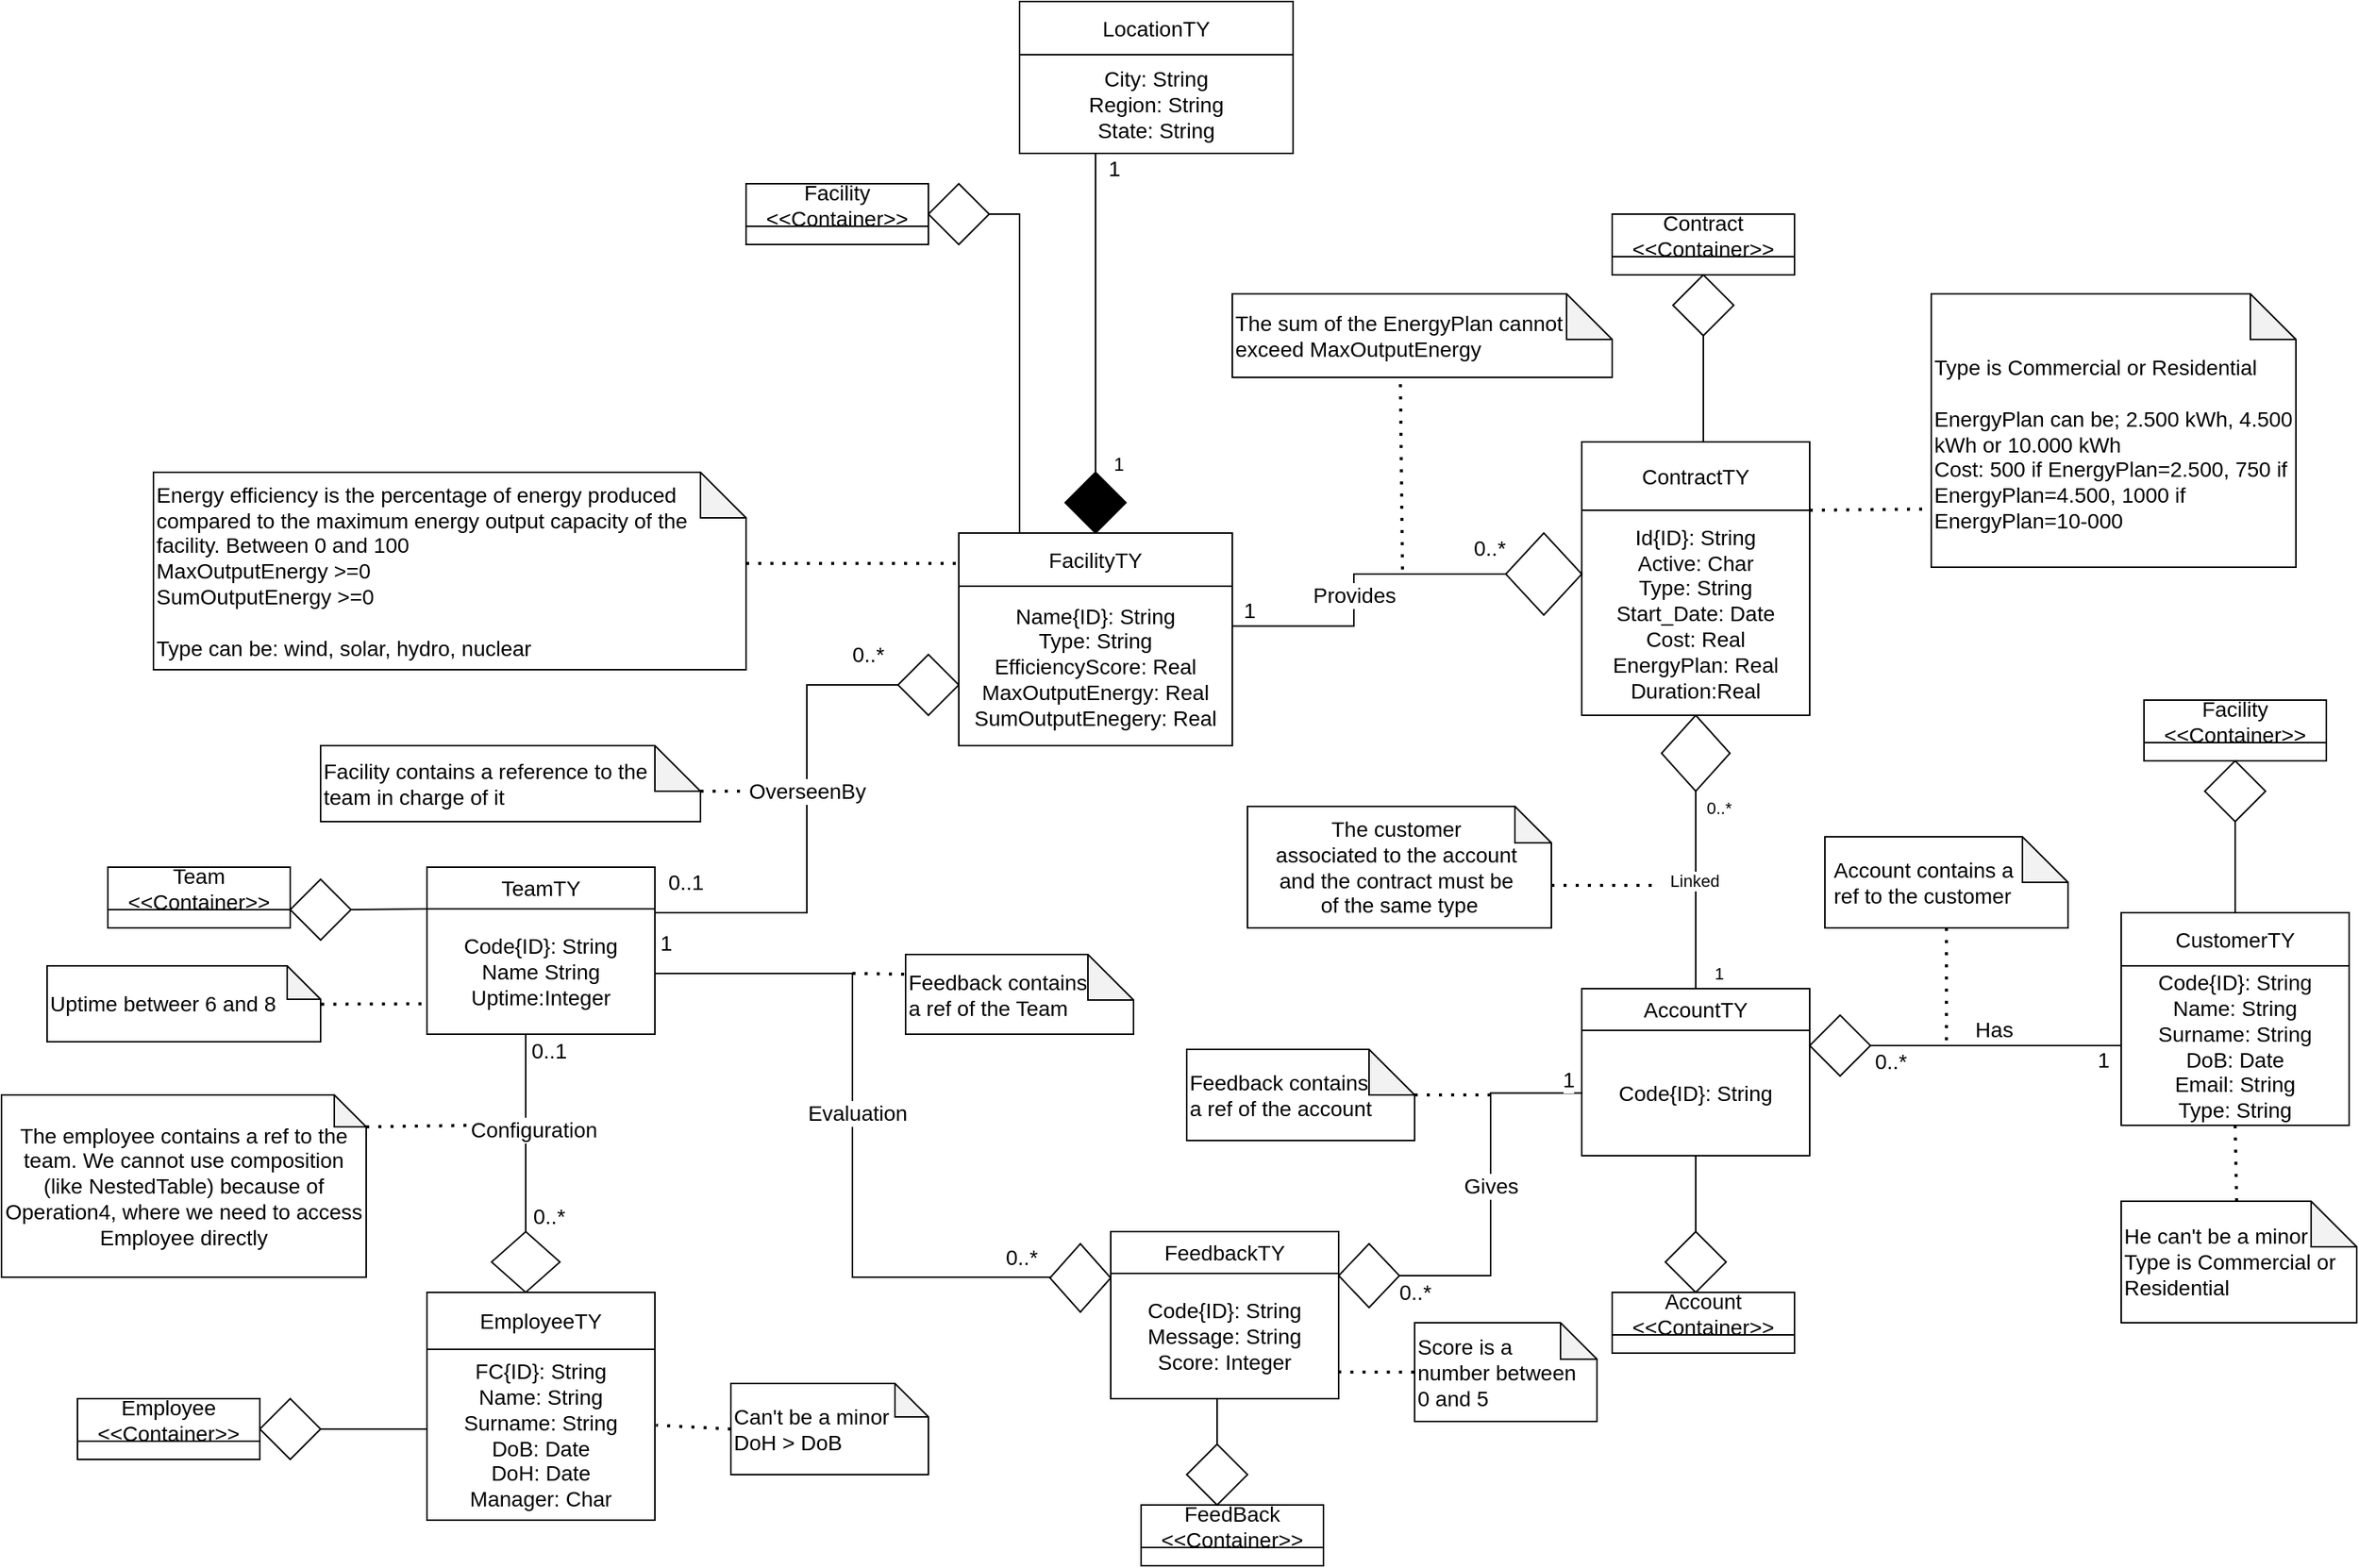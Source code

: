 <mxfile version="26.0.11">
  <diagram name="Page-1" id="38F-EUt0KSv930CptKiu">
    <mxGraphModel dx="3075" dy="2337" grid="1" gridSize="10" guides="1" tooltips="1" connect="1" arrows="1" fold="1" page="1" pageScale="1" pageWidth="827" pageHeight="1169" math="0" shadow="0">
      <root>
        <mxCell id="0" />
        <mxCell id="1" parent="0" />
        <mxCell id="RsfGlkPrkZYIVj8h8bdf-144" value="" style="endArrow=none;dashed=1;html=1;dashPattern=1 3;strokeWidth=2;rounded=0;entryX=0;entryY=0;entryDx=110;entryDy=0;entryPerimeter=0;fontSize=14;" parent="1" target="RsfGlkPrkZYIVj8h8bdf-143" edge="1">
          <mxGeometry width="50" height="50" relative="1" as="geometry">
            <mxPoint x="122" y="14" as="sourcePoint" />
            <mxPoint x="100" y="-60" as="targetPoint" />
          </mxGeometry>
        </mxCell>
        <mxCell id="NaRHOr1kHkGD2ttG-riy-2" value="" style="endArrow=none;dashed=1;html=1;dashPattern=1 3;strokeWidth=2;rounded=0;fontSize=14;exitX=0;exitY=0;exitDx=135;exitDy=15;exitPerimeter=0;" edge="1" parent="1" source="RsfGlkPrkZYIVj8h8bdf-123">
          <mxGeometry width="50" height="50" relative="1" as="geometry">
            <mxPoint x="-205" y="410" as="sourcePoint" />
            <mxPoint x="-240" y="280" as="targetPoint" />
          </mxGeometry>
        </mxCell>
        <mxCell id="RsfGlkPrkZYIVj8h8bdf-132" value="" style="endArrow=none;html=1;rounded=0;entryX=0.5;entryY=1;entryDx=0;entryDy=0;exitX=0.5;exitY=0;exitDx=0;exitDy=0;fontSize=14;spacing=0;" parent="1" source="RsfGlkPrkZYIVj8h8bdf-12" target="RsfGlkPrkZYIVj8h8bdf-131" edge="1">
          <mxGeometry width="50" height="50" relative="1" as="geometry">
            <mxPoint x="430" y="180" as="sourcePoint" />
            <mxPoint x="480" y="130" as="targetPoint" />
          </mxGeometry>
        </mxCell>
        <mxCell id="E9qgntLhu_--cD-7HNb7-1" value="0..*" style="edgeLabel;html=1;align=center;verticalAlign=middle;resizable=0;points=[];" parent="RsfGlkPrkZYIVj8h8bdf-132" vertex="1" connectable="0">
          <mxGeometry x="0.834" y="-1" relative="1" as="geometry">
            <mxPoint x="14" as="offset" />
          </mxGeometry>
        </mxCell>
        <mxCell id="E9qgntLhu_--cD-7HNb7-2" value="1" style="edgeLabel;html=1;align=center;verticalAlign=middle;resizable=0;points=[];" parent="RsfGlkPrkZYIVj8h8bdf-132" vertex="1" connectable="0">
          <mxGeometry x="-0.704" y="-1" relative="1" as="geometry">
            <mxPoint x="14" y="9" as="offset" />
          </mxGeometry>
        </mxCell>
        <mxCell id="E9qgntLhu_--cD-7HNb7-3" value="Linked" style="edgeLabel;html=1;align=center;verticalAlign=middle;resizable=0;points=[];" parent="RsfGlkPrkZYIVj8h8bdf-132" vertex="1" connectable="0">
          <mxGeometry x="0.39" y="1" relative="1" as="geometry">
            <mxPoint y="19" as="offset" />
          </mxGeometry>
        </mxCell>
        <mxCell id="NaRHOr1kHkGD2ttG-riy-1" value="" style="endArrow=none;dashed=1;html=1;dashPattern=1 3;strokeWidth=2;rounded=0;fontSize=14;entryX=0;entryY=0;entryDx=150;entryDy=30;entryPerimeter=0;" edge="1" parent="1" target="RsfGlkPrkZYIVj8h8bdf-121">
          <mxGeometry width="50" height="50" relative="1" as="geometry">
            <mxPoint x="180" y="360" as="sourcePoint" />
            <mxPoint x="490" y="340" as="targetPoint" />
          </mxGeometry>
        </mxCell>
        <mxCell id="RsfGlkPrkZYIVj8h8bdf-92" value="" style="endArrow=none;dashed=1;html=1;dashPattern=1 3;strokeWidth=2;rounded=0;entryX=0.5;entryY=1;entryDx=0;entryDy=0;exitX=0.5;exitY=1;exitDx=0;exitDy=0;exitPerimeter=0;fontSize=14;" parent="1" source="RsfGlkPrkZYIVj8h8bdf-91" target="RsfGlkPrkZYIVj8h8bdf-19" edge="1">
          <mxGeometry width="50" height="50" relative="1" as="geometry">
            <mxPoint x="-70" y="330" as="sourcePoint" />
            <mxPoint x="-20" y="280" as="targetPoint" />
          </mxGeometry>
        </mxCell>
        <mxCell id="RsfGlkPrkZYIVj8h8bdf-3" value="" style="group;fontSize=14;" parent="1" vertex="1" connectable="0">
          <mxGeometry x="-170" y="-10" width="180" height="140" as="geometry" />
        </mxCell>
        <mxCell id="RsfGlkPrkZYIVj8h8bdf-4" value="" style="edgeStyle=orthogonalEdgeStyle;rounded=0;orthogonalLoop=1;jettySize=auto;html=1;fontSize=14;" parent="RsfGlkPrkZYIVj8h8bdf-3" source="RsfGlkPrkZYIVj8h8bdf-1" target="RsfGlkPrkZYIVj8h8bdf-2" edge="1">
          <mxGeometry relative="1" as="geometry" />
        </mxCell>
        <mxCell id="RsfGlkPrkZYIVj8h8bdf-1" value="FacilityTY" style="rounded=0;whiteSpace=wrap;html=1;fontSize=14;" parent="RsfGlkPrkZYIVj8h8bdf-3" vertex="1">
          <mxGeometry width="180" height="35" as="geometry" />
        </mxCell>
        <mxCell id="RsfGlkPrkZYIVj8h8bdf-2" value="Name{ID}: String&lt;div&gt;Type: String&lt;/div&gt;&lt;div&gt;EfficiencyScore: Real&lt;/div&gt;&lt;div&gt;MaxOutputEnergy: Real&lt;/div&gt;&lt;div&gt;SumOutputEnegery: Real&lt;/div&gt;" style="rounded=0;whiteSpace=wrap;html=1;fontSize=14;" parent="RsfGlkPrkZYIVj8h8bdf-3" vertex="1">
          <mxGeometry y="35" width="180" height="105" as="geometry" />
        </mxCell>
        <mxCell id="RsfGlkPrkZYIVj8h8bdf-6" value="" style="group;fontSize=14;" parent="1" vertex="1" connectable="0">
          <mxGeometry x="240" y="-70" width="150" height="260" as="geometry" />
        </mxCell>
        <mxCell id="RsfGlkPrkZYIVj8h8bdf-7" value="" style="edgeStyle=orthogonalEdgeStyle;rounded=0;orthogonalLoop=1;jettySize=auto;html=1;fontSize=14;" parent="RsfGlkPrkZYIVj8h8bdf-6" source="RsfGlkPrkZYIVj8h8bdf-8" target="RsfGlkPrkZYIVj8h8bdf-9" edge="1">
          <mxGeometry relative="1" as="geometry" />
        </mxCell>
        <mxCell id="RsfGlkPrkZYIVj8h8bdf-8" value="ContractTY" style="rounded=0;whiteSpace=wrap;html=1;fontSize=14;" parent="RsfGlkPrkZYIVj8h8bdf-6" vertex="1">
          <mxGeometry width="150" height="45" as="geometry" />
        </mxCell>
        <mxCell id="RsfGlkPrkZYIVj8h8bdf-9" value="Id{ID}: String&lt;div&gt;Active: Char&lt;/div&gt;&lt;div&gt;Type: String&lt;/div&gt;&lt;div&gt;Start_Date: Date&lt;/div&gt;&lt;div&gt;Cost: Real&lt;/div&gt;&lt;div&gt;EnergyPlan: Real&lt;/div&gt;&lt;div&gt;Duration:Real&lt;/div&gt;" style="rounded=0;whiteSpace=wrap;html=1;fontSize=14;" parent="RsfGlkPrkZYIVj8h8bdf-6" vertex="1">
          <mxGeometry y="45" width="150" height="135" as="geometry" />
        </mxCell>
        <mxCell id="RsfGlkPrkZYIVj8h8bdf-131" value="" style="rhombus;whiteSpace=wrap;html=1;fontSize=14;" parent="RsfGlkPrkZYIVj8h8bdf-6" vertex="1">
          <mxGeometry x="52.5" y="180" width="45" height="50" as="geometry" />
        </mxCell>
        <mxCell id="RsfGlkPrkZYIVj8h8bdf-10" value="" style="group;fontSize=14;" parent="1" vertex="1" connectable="0">
          <mxGeometry x="240" y="290" width="150" height="110" as="geometry" />
        </mxCell>
        <mxCell id="RsfGlkPrkZYIVj8h8bdf-11" value="" style="edgeStyle=orthogonalEdgeStyle;rounded=0;orthogonalLoop=1;jettySize=auto;html=1;fontSize=14;" parent="RsfGlkPrkZYIVj8h8bdf-10" source="RsfGlkPrkZYIVj8h8bdf-12" target="RsfGlkPrkZYIVj8h8bdf-13" edge="1">
          <mxGeometry relative="1" as="geometry" />
        </mxCell>
        <mxCell id="RsfGlkPrkZYIVj8h8bdf-12" value="AccountTY" style="rounded=0;whiteSpace=wrap;html=1;fontSize=14;" parent="RsfGlkPrkZYIVj8h8bdf-10" vertex="1">
          <mxGeometry width="150" height="27.5" as="geometry" />
        </mxCell>
        <mxCell id="RsfGlkPrkZYIVj8h8bdf-13" value="Code{ID}: String" style="rounded=0;whiteSpace=wrap;html=1;fontSize=14;" parent="RsfGlkPrkZYIVj8h8bdf-10" vertex="1">
          <mxGeometry y="27.5" width="150" height="82.5" as="geometry" />
        </mxCell>
        <mxCell id="RsfGlkPrkZYIVj8h8bdf-16" value="" style="group;fontSize=14;" parent="1" vertex="1" connectable="0">
          <mxGeometry x="595" y="240" width="150" height="140" as="geometry" />
        </mxCell>
        <mxCell id="RsfGlkPrkZYIVj8h8bdf-17" value="" style="edgeStyle=orthogonalEdgeStyle;rounded=0;orthogonalLoop=1;jettySize=auto;html=1;fontSize=14;" parent="RsfGlkPrkZYIVj8h8bdf-16" source="RsfGlkPrkZYIVj8h8bdf-18" target="RsfGlkPrkZYIVj8h8bdf-19" edge="1">
          <mxGeometry relative="1" as="geometry" />
        </mxCell>
        <mxCell id="RsfGlkPrkZYIVj8h8bdf-18" value="CustomerTY" style="rounded=0;whiteSpace=wrap;html=1;fontSize=14;" parent="RsfGlkPrkZYIVj8h8bdf-16" vertex="1">
          <mxGeometry width="150" height="35" as="geometry" />
        </mxCell>
        <mxCell id="RsfGlkPrkZYIVj8h8bdf-19" value="Code{ID}: String&lt;div&gt;Name: String&lt;/div&gt;&lt;div&gt;Surname: String&lt;/div&gt;&lt;div&gt;DoB: Date&lt;/div&gt;&lt;div&gt;Email: String&lt;/div&gt;&lt;div&gt;Type: String&lt;/div&gt;" style="rounded=0;whiteSpace=wrap;html=1;fontSize=14;" parent="RsfGlkPrkZYIVj8h8bdf-16" vertex="1">
          <mxGeometry y="35" width="150" height="105" as="geometry" />
        </mxCell>
        <mxCell id="RsfGlkPrkZYIVj8h8bdf-20" value="" style="group;fontSize=14;" parent="1" vertex="1" connectable="0">
          <mxGeometry x="-70" y="450" width="150" height="110" as="geometry" />
        </mxCell>
        <mxCell id="RsfGlkPrkZYIVj8h8bdf-21" value="" style="edgeStyle=orthogonalEdgeStyle;rounded=0;orthogonalLoop=1;jettySize=auto;html=1;fontSize=14;" parent="RsfGlkPrkZYIVj8h8bdf-20" source="RsfGlkPrkZYIVj8h8bdf-22" target="RsfGlkPrkZYIVj8h8bdf-23" edge="1">
          <mxGeometry relative="1" as="geometry" />
        </mxCell>
        <mxCell id="RsfGlkPrkZYIVj8h8bdf-22" value="FeedbackTY" style="rounded=0;whiteSpace=wrap;html=1;fontSize=14;" parent="RsfGlkPrkZYIVj8h8bdf-20" vertex="1">
          <mxGeometry width="150" height="27.5" as="geometry" />
        </mxCell>
        <mxCell id="RsfGlkPrkZYIVj8h8bdf-23" value="Code{ID}: String&lt;div&gt;Message: String&lt;/div&gt;&lt;div&gt;Score: Integer&lt;/div&gt;" style="rounded=0;whiteSpace=wrap;html=1;fontSize=14;" parent="RsfGlkPrkZYIVj8h8bdf-20" vertex="1">
          <mxGeometry y="27.5" width="150" height="82.5" as="geometry" />
        </mxCell>
        <mxCell id="RsfGlkPrkZYIVj8h8bdf-24" value="" style="group;fontSize=14;" parent="1" vertex="1" connectable="0">
          <mxGeometry x="-520" y="210" width="150" height="110" as="geometry" />
        </mxCell>
        <mxCell id="RsfGlkPrkZYIVj8h8bdf-27" value="Code{ID}: String&lt;div&gt;Name String&lt;/div&gt;&lt;div&gt;Uptime:Integer&lt;/div&gt;" style="rounded=0;whiteSpace=wrap;html=1;fontSize=14;" parent="RsfGlkPrkZYIVj8h8bdf-24" vertex="1">
          <mxGeometry y="27.5" width="150" height="82.5" as="geometry" />
        </mxCell>
        <mxCell id="RsfGlkPrkZYIVj8h8bdf-26" value="TeamTY" style="rounded=0;whiteSpace=wrap;html=1;fontSize=14;" parent="RsfGlkPrkZYIVj8h8bdf-24" vertex="1">
          <mxGeometry width="150" height="27.5" as="geometry" />
        </mxCell>
        <mxCell id="RsfGlkPrkZYIVj8h8bdf-29" value="" style="group;fontSize=14;" parent="1" vertex="1" connectable="0">
          <mxGeometry x="-520" y="490" width="150" height="150" as="geometry" />
        </mxCell>
        <mxCell id="RsfGlkPrkZYIVj8h8bdf-30" value="" style="edgeStyle=orthogonalEdgeStyle;rounded=0;orthogonalLoop=1;jettySize=auto;html=1;fontSize=14;" parent="RsfGlkPrkZYIVj8h8bdf-29" source="RsfGlkPrkZYIVj8h8bdf-31" target="RsfGlkPrkZYIVj8h8bdf-32" edge="1">
          <mxGeometry relative="1" as="geometry" />
        </mxCell>
        <mxCell id="RsfGlkPrkZYIVj8h8bdf-31" value="EmployeeTY" style="rounded=0;whiteSpace=wrap;html=1;fontSize=14;" parent="RsfGlkPrkZYIVj8h8bdf-29" vertex="1">
          <mxGeometry width="150" height="37.5" as="geometry" />
        </mxCell>
        <mxCell id="RsfGlkPrkZYIVj8h8bdf-32" value="FC{ID}: String&lt;div&gt;Name: String&lt;/div&gt;&lt;div&gt;Surname: String&lt;/div&gt;&lt;div&gt;DoB: Date&lt;/div&gt;&lt;div&gt;DoH: Date&lt;/div&gt;&lt;div&gt;Manager: Char&lt;/div&gt;" style="rounded=0;whiteSpace=wrap;html=1;fontSize=14;" parent="RsfGlkPrkZYIVj8h8bdf-29" vertex="1">
          <mxGeometry y="37.5" width="150" height="112.5" as="geometry" />
        </mxCell>
        <mxCell id="RsfGlkPrkZYIVj8h8bdf-46" value="" style="group;fontSize=14;" parent="1" vertex="1" connectable="0">
          <mxGeometry x="-310" y="-240" width="120" height="40" as="geometry" />
        </mxCell>
        <mxCell id="RsfGlkPrkZYIVj8h8bdf-44" value="Facility&lt;div&gt;&amp;lt;&amp;lt;Container&amp;gt;&amp;gt;&lt;/div&gt;" style="rounded=0;whiteSpace=wrap;html=1;fontSize=14;" parent="RsfGlkPrkZYIVj8h8bdf-46" vertex="1">
          <mxGeometry width="120" height="28" as="geometry" />
        </mxCell>
        <mxCell id="RsfGlkPrkZYIVj8h8bdf-45" value="" style="rounded=0;whiteSpace=wrap;html=1;fontSize=14;" parent="RsfGlkPrkZYIVj8h8bdf-46" vertex="1">
          <mxGeometry y="28" width="120" height="12" as="geometry" />
        </mxCell>
        <mxCell id="RsfGlkPrkZYIVj8h8bdf-47" value="" style="group;fontSize=14;" parent="1" vertex="1" connectable="0">
          <mxGeometry x="-730" y="210" width="120" height="40" as="geometry" />
        </mxCell>
        <mxCell id="RsfGlkPrkZYIVj8h8bdf-48" value="Team&lt;br&gt;&lt;div&gt;&amp;lt;&amp;lt;Container&amp;gt;&amp;gt;&lt;/div&gt;" style="rounded=0;whiteSpace=wrap;html=1;fontSize=14;" parent="RsfGlkPrkZYIVj8h8bdf-47" vertex="1">
          <mxGeometry width="120" height="28" as="geometry" />
        </mxCell>
        <mxCell id="RsfGlkPrkZYIVj8h8bdf-49" value="" style="rounded=0;whiteSpace=wrap;html=1;fontSize=14;" parent="RsfGlkPrkZYIVj8h8bdf-47" vertex="1">
          <mxGeometry y="28" width="120" height="12" as="geometry" />
        </mxCell>
        <mxCell id="RsfGlkPrkZYIVj8h8bdf-50" value="" style="group;fontSize=14;" parent="1" vertex="1" connectable="0">
          <mxGeometry x="-750" y="560" width="120" height="40" as="geometry" />
        </mxCell>
        <mxCell id="RsfGlkPrkZYIVj8h8bdf-51" value="Employee&lt;br&gt;&lt;div&gt;&amp;lt;&amp;lt;Container&amp;gt;&amp;gt;&lt;/div&gt;" style="rounded=0;whiteSpace=wrap;html=1;fontSize=14;" parent="RsfGlkPrkZYIVj8h8bdf-50" vertex="1">
          <mxGeometry width="120" height="28" as="geometry" />
        </mxCell>
        <mxCell id="RsfGlkPrkZYIVj8h8bdf-52" value="" style="rounded=0;whiteSpace=wrap;html=1;fontSize=14;" parent="RsfGlkPrkZYIVj8h8bdf-50" vertex="1">
          <mxGeometry y="28" width="120" height="12" as="geometry" />
        </mxCell>
        <mxCell id="RsfGlkPrkZYIVj8h8bdf-53" value="" style="group;fontSize=14;" parent="1" vertex="1" connectable="0">
          <mxGeometry x="260" y="-220" width="120" height="40" as="geometry" />
        </mxCell>
        <mxCell id="RsfGlkPrkZYIVj8h8bdf-54" value="Contract&lt;div&gt;&amp;lt;&amp;lt;Container&amp;gt;&amp;gt;&lt;/div&gt;" style="rounded=0;whiteSpace=wrap;html=1;fontSize=14;" parent="RsfGlkPrkZYIVj8h8bdf-53" vertex="1">
          <mxGeometry width="120" height="28" as="geometry" />
        </mxCell>
        <mxCell id="RsfGlkPrkZYIVj8h8bdf-55" value="" style="rounded=0;whiteSpace=wrap;html=1;fontSize=14;" parent="RsfGlkPrkZYIVj8h8bdf-53" vertex="1">
          <mxGeometry y="28" width="120" height="12" as="geometry" />
        </mxCell>
        <mxCell id="RsfGlkPrkZYIVj8h8bdf-56" value="" style="group;fontSize=14;" parent="1" vertex="1" connectable="0">
          <mxGeometry x="260" y="490" width="120" height="40" as="geometry" />
        </mxCell>
        <mxCell id="RsfGlkPrkZYIVj8h8bdf-57" value="Account&lt;div&gt;&amp;lt;&amp;lt;Container&amp;gt;&amp;gt;&lt;/div&gt;" style="rounded=0;whiteSpace=wrap;html=1;fontSize=14;" parent="RsfGlkPrkZYIVj8h8bdf-56" vertex="1">
          <mxGeometry width="120" height="28" as="geometry" />
        </mxCell>
        <mxCell id="RsfGlkPrkZYIVj8h8bdf-58" value="" style="rounded=0;whiteSpace=wrap;html=1;fontSize=14;" parent="RsfGlkPrkZYIVj8h8bdf-56" vertex="1">
          <mxGeometry y="28" width="120" height="12" as="geometry" />
        </mxCell>
        <mxCell id="RsfGlkPrkZYIVj8h8bdf-59" value="" style="group;fontSize=14;" parent="1" vertex="1" connectable="0">
          <mxGeometry x="610" y="100" width="120" height="40" as="geometry" />
        </mxCell>
        <mxCell id="RsfGlkPrkZYIVj8h8bdf-60" value="Facility&lt;div&gt;&amp;lt;&amp;lt;Container&amp;gt;&amp;gt;&lt;/div&gt;" style="rounded=0;whiteSpace=wrap;html=1;fontSize=14;" parent="RsfGlkPrkZYIVj8h8bdf-59" vertex="1">
          <mxGeometry width="120" height="28" as="geometry" />
        </mxCell>
        <mxCell id="RsfGlkPrkZYIVj8h8bdf-61" value="" style="rounded=0;whiteSpace=wrap;html=1;fontSize=14;" parent="RsfGlkPrkZYIVj8h8bdf-59" vertex="1">
          <mxGeometry y="28" width="120" height="12" as="geometry" />
        </mxCell>
        <mxCell id="RsfGlkPrkZYIVj8h8bdf-62" value="" style="group;fontSize=14;" parent="1" vertex="1" connectable="0">
          <mxGeometry x="-50" y="630" width="120" height="40" as="geometry" />
        </mxCell>
        <mxCell id="RsfGlkPrkZYIVj8h8bdf-63" value="FeedBack&lt;div&gt;&amp;lt;&amp;lt;Container&amp;gt;&amp;gt;&lt;/div&gt;" style="rounded=0;whiteSpace=wrap;html=1;fontSize=14;" parent="RsfGlkPrkZYIVj8h8bdf-62" vertex="1">
          <mxGeometry width="120" height="28" as="geometry" />
        </mxCell>
        <mxCell id="RsfGlkPrkZYIVj8h8bdf-64" value="" style="rounded=0;whiteSpace=wrap;html=1;fontSize=14;" parent="RsfGlkPrkZYIVj8h8bdf-62" vertex="1">
          <mxGeometry y="28" width="120" height="12" as="geometry" />
        </mxCell>
        <mxCell id="RsfGlkPrkZYIVj8h8bdf-65" value="" style="rhombus;whiteSpace=wrap;html=1;fontSize=14;" parent="1" vertex="1">
          <mxGeometry x="-610" y="218" width="40" height="40" as="geometry" />
        </mxCell>
        <mxCell id="RsfGlkPrkZYIVj8h8bdf-66" value="" style="rhombus;whiteSpace=wrap;html=1;fontSize=14;" parent="1" vertex="1">
          <mxGeometry x="-630" y="560" width="40" height="40" as="geometry" />
        </mxCell>
        <mxCell id="RsfGlkPrkZYIVj8h8bdf-67" value="" style="rhombus;whiteSpace=wrap;html=1;fontSize=14;" parent="1" vertex="1">
          <mxGeometry x="-20" y="590" width="40" height="40" as="geometry" />
        </mxCell>
        <mxCell id="NaRHOr1kHkGD2ttG-riy-9" style="edgeStyle=orthogonalEdgeStyle;rounded=0;orthogonalLoop=1;jettySize=auto;html=1;exitX=0.5;exitY=1;exitDx=0;exitDy=0;entryX=0.5;entryY=0;entryDx=0;entryDy=0;endArrow=none;startFill=0;" edge="1" parent="1" source="RsfGlkPrkZYIVj8h8bdf-68" target="RsfGlkPrkZYIVj8h8bdf-8">
          <mxGeometry relative="1" as="geometry">
            <Array as="points">
              <mxPoint x="320" y="-70" />
            </Array>
          </mxGeometry>
        </mxCell>
        <mxCell id="RsfGlkPrkZYIVj8h8bdf-68" value="" style="rhombus;whiteSpace=wrap;html=1;fontSize=14;" parent="1" vertex="1">
          <mxGeometry x="300" y="-180" width="40" height="40" as="geometry" />
        </mxCell>
        <mxCell id="RsfGlkPrkZYIVj8h8bdf-69" value="" style="rhombus;whiteSpace=wrap;html=1;fontSize=14;" parent="1" vertex="1">
          <mxGeometry x="-190" y="-240" width="40" height="40" as="geometry" />
        </mxCell>
        <mxCell id="RsfGlkPrkZYIVj8h8bdf-70" value="" style="rhombus;whiteSpace=wrap;html=1;fontSize=14;" parent="1" vertex="1">
          <mxGeometry x="295" y="450" width="40" height="40" as="geometry" />
        </mxCell>
        <mxCell id="RsfGlkPrkZYIVj8h8bdf-71" value="" style="rhombus;whiteSpace=wrap;html=1;fontSize=14;" parent="1" vertex="1">
          <mxGeometry x="650" y="140" width="40" height="40" as="geometry" />
        </mxCell>
        <mxCell id="RsfGlkPrkZYIVj8h8bdf-72" value="" style="endArrow=none;html=1;rounded=0;entryX=0;entryY=0;entryDx=0;entryDy=0;exitX=1;exitY=0.5;exitDx=0;exitDy=0;fontSize=14;" parent="1" source="RsfGlkPrkZYIVj8h8bdf-65" target="RsfGlkPrkZYIVj8h8bdf-27" edge="1">
          <mxGeometry width="50" height="50" relative="1" as="geometry">
            <mxPoint x="-640" y="360" as="sourcePoint" />
            <mxPoint x="-590" y="310" as="targetPoint" />
          </mxGeometry>
        </mxCell>
        <mxCell id="RsfGlkPrkZYIVj8h8bdf-73" value="" style="endArrow=none;html=1;rounded=0;exitX=1;exitY=0.5;exitDx=0;exitDy=0;fontSize=14;" parent="1" source="RsfGlkPrkZYIVj8h8bdf-66" edge="1">
          <mxGeometry width="50" height="50" relative="1" as="geometry">
            <mxPoint x="-650" y="520" as="sourcePoint" />
            <mxPoint x="-520" y="580" as="targetPoint" />
          </mxGeometry>
        </mxCell>
        <mxCell id="RsfGlkPrkZYIVj8h8bdf-74" value="" style="endArrow=none;html=1;rounded=0;exitX=0.5;exitY=0;exitDx=0;exitDy=0;fontSize=14;" parent="1" source="RsfGlkPrkZYIVj8h8bdf-67" edge="1">
          <mxGeometry width="50" height="50" relative="1" as="geometry">
            <mxPoint x="-30" y="620" as="sourcePoint" />
            <mxPoint y="560" as="targetPoint" />
          </mxGeometry>
        </mxCell>
        <mxCell id="RsfGlkPrkZYIVj8h8bdf-75" value="" style="endArrow=none;html=1;rounded=0;entryX=0.5;entryY=1;entryDx=0;entryDy=0;exitX=0.5;exitY=0;exitDx=0;exitDy=0;fontSize=14;" parent="1" source="RsfGlkPrkZYIVj8h8bdf-70" target="RsfGlkPrkZYIVj8h8bdf-13" edge="1">
          <mxGeometry width="50" height="50" relative="1" as="geometry">
            <mxPoint x="400" y="600" as="sourcePoint" />
            <mxPoint x="450" y="550" as="targetPoint" />
          </mxGeometry>
        </mxCell>
        <mxCell id="RsfGlkPrkZYIVj8h8bdf-76" value="" style="endArrow=none;html=1;rounded=0;entryX=0.5;entryY=0;entryDx=0;entryDy=0;exitX=0.5;exitY=1;exitDx=0;exitDy=0;fontSize=14;" parent="1" source="RsfGlkPrkZYIVj8h8bdf-71" target="RsfGlkPrkZYIVj8h8bdf-18" edge="1">
          <mxGeometry width="50" height="50" relative="1" as="geometry">
            <mxPoint x="620" y="580" as="sourcePoint" />
            <mxPoint x="670" y="530" as="targetPoint" />
          </mxGeometry>
        </mxCell>
        <mxCell id="RsfGlkPrkZYIVj8h8bdf-77" value="" style="endArrow=none;html=1;rounded=0;entryX=1;entryY=0.5;entryDx=0;entryDy=0;exitX=0.25;exitY=0;exitDx=0;exitDy=0;fontSize=14;edgeStyle=orthogonalEdgeStyle;" parent="1" source="RsfGlkPrkZYIVj8h8bdf-1" target="RsfGlkPrkZYIVj8h8bdf-69" edge="1">
          <mxGeometry width="50" height="50" relative="1" as="geometry">
            <mxPoint x="-370" y="40" as="sourcePoint" />
            <mxPoint x="-320" y="-10" as="targetPoint" />
            <Array as="points">
              <mxPoint x="-130" y="-10" />
              <mxPoint x="-130" y="-220" />
            </Array>
          </mxGeometry>
        </mxCell>
        <mxCell id="RsfGlkPrkZYIVj8h8bdf-80" value="Uptime betweer 6 and 8" style="shape=note;whiteSpace=wrap;html=1;backgroundOutline=1;darkOpacity=0.05;align=left;fontSize=14;size=22;" parent="1" vertex="1">
          <mxGeometry x="-770" y="275" width="180" height="50" as="geometry" />
        </mxCell>
        <mxCell id="RsfGlkPrkZYIVj8h8bdf-82" value="" style="endArrow=none;dashed=1;html=1;dashPattern=1 3;strokeWidth=2;rounded=0;fontSize=14;exitX=1.002;exitY=0.505;exitDx=0;exitDy=0;exitPerimeter=0;" parent="1" edge="1" source="RsfGlkPrkZYIVj8h8bdf-80">
          <mxGeometry width="50" height="50" relative="1" as="geometry">
            <mxPoint x="-590" y="320" as="sourcePoint" />
            <mxPoint x="-520" y="300" as="targetPoint" />
          </mxGeometry>
        </mxCell>
        <mxCell id="RsfGlkPrkZYIVj8h8bdf-83" value="Can&#39;t be a minor&lt;div&gt;DoH &amp;gt; DoB&lt;/div&gt;" style="shape=note;whiteSpace=wrap;html=1;backgroundOutline=1;darkOpacity=0.05;align=left;fontSize=14;size=22;" parent="1" vertex="1">
          <mxGeometry x="-320" y="550" width="130" height="60" as="geometry" />
        </mxCell>
        <mxCell id="RsfGlkPrkZYIVj8h8bdf-84" value="" style="endArrow=none;dashed=1;html=1;dashPattern=1 3;strokeWidth=2;rounded=0;exitX=0;exitY=0.5;exitDx=0;exitDy=0;exitPerimeter=0;fontSize=14;entryX=1.005;entryY=0.444;entryDx=0;entryDy=0;entryPerimeter=0;" parent="1" source="RsfGlkPrkZYIVj8h8bdf-83" target="RsfGlkPrkZYIVj8h8bdf-32" edge="1">
          <mxGeometry width="50" height="50" relative="1" as="geometry">
            <mxPoint x="-500" y="780" as="sourcePoint" />
            <mxPoint x="-370" y="560" as="targetPoint" />
          </mxGeometry>
        </mxCell>
        <mxCell id="RsfGlkPrkZYIVj8h8bdf-85" value="Energy efficiency is the percentage of energy produced compared to the maximum energy output capacity of the facility. Between 0 and 100&lt;div&gt;MaxOutputEnergy &amp;gt;=0&lt;/div&gt;&lt;div&gt;SumOutputEnergy &amp;gt;=0&lt;br&gt;&lt;div&gt;&lt;br&gt;&lt;/div&gt;&lt;div&gt;Type can be: wind, solar, hydro, nuclear&lt;/div&gt;&lt;/div&gt;" style="shape=note;whiteSpace=wrap;html=1;backgroundOutline=1;darkOpacity=0.05;align=left;fontSize=14;" parent="1" vertex="1">
          <mxGeometry x="-700" y="-50" width="390" height="130" as="geometry" />
        </mxCell>
        <mxCell id="RsfGlkPrkZYIVj8h8bdf-89" value="" style="endArrow=none;dashed=1;html=1;dashPattern=1 3;strokeWidth=2;rounded=0;exitX=0;exitY=0;exitDx=390;exitDy=60;exitPerimeter=0;fontSize=14;" parent="1" source="RsfGlkPrkZYIVj8h8bdf-85" edge="1">
          <mxGeometry width="50" height="50" relative="1" as="geometry">
            <mxPoint x="-310" y="90" as="sourcePoint" />
            <mxPoint x="-170" y="10" as="targetPoint" />
          </mxGeometry>
        </mxCell>
        <mxCell id="RsfGlkPrkZYIVj8h8bdf-91" value="He can&#39;t be a minor&lt;div&gt;Type is Commercial or Residential&lt;/div&gt;" style="shape=note;whiteSpace=wrap;html=1;backgroundOutline=1;darkOpacity=0.05;align=left;fontSize=14;" parent="1" vertex="1">
          <mxGeometry x="595" y="430" width="155" height="80" as="geometry" />
        </mxCell>
        <mxCell id="RsfGlkPrkZYIVj8h8bdf-93" value="Score is a&amp;nbsp;&lt;div&gt;number between&amp;nbsp;&lt;/div&gt;&lt;div&gt;0 and 5&lt;/div&gt;" style="shape=note;whiteSpace=wrap;html=1;backgroundOutline=1;darkOpacity=0.05;align=left;fontSize=14;size=24;" parent="1" vertex="1">
          <mxGeometry x="130" y="510" width="120" height="65" as="geometry" />
        </mxCell>
        <mxCell id="RsfGlkPrkZYIVj8h8bdf-94" value="" style="endArrow=none;dashed=1;html=1;dashPattern=1 3;strokeWidth=2;rounded=0;exitX=0.998;exitY=0.787;exitDx=0;exitDy=0;entryX=0;entryY=0.5;entryDx=0;entryDy=0;entryPerimeter=0;fontSize=14;exitPerimeter=0;" parent="1" source="RsfGlkPrkZYIVj8h8bdf-23" target="RsfGlkPrkZYIVj8h8bdf-93" edge="1">
          <mxGeometry width="50" height="50" relative="1" as="geometry">
            <mxPoint x="160" y="600" as="sourcePoint" />
            <mxPoint x="210" y="550" as="targetPoint" />
          </mxGeometry>
        </mxCell>
        <mxCell id="RsfGlkPrkZYIVj8h8bdf-95" value="" style="rhombus;whiteSpace=wrap;html=1;fontSize=14;" parent="1" vertex="1">
          <mxGeometry x="-210" y="70" width="40" height="40" as="geometry" />
        </mxCell>
        <mxCell id="RsfGlkPrkZYIVj8h8bdf-97" value="" style="endArrow=none;html=1;rounded=0;exitX=1;exitY=0;exitDx=0;exitDy=0;entryX=0;entryY=0.5;entryDx=0;entryDy=0;fontSize=14;edgeStyle=orthogonalEdgeStyle;" parent="1" source="RsfGlkPrkZYIVj8h8bdf-26" target="RsfGlkPrkZYIVj8h8bdf-95" edge="1">
          <mxGeometry width="50" height="50" relative="1" as="geometry">
            <mxPoint x="-70" y="330" as="sourcePoint" />
            <mxPoint x="-20" y="280" as="targetPoint" />
            <Array as="points">
              <mxPoint x="-370" y="240" />
              <mxPoint x="-270" y="240" />
              <mxPoint x="-270" y="90" />
            </Array>
          </mxGeometry>
        </mxCell>
        <mxCell id="RsfGlkPrkZYIVj8h8bdf-98" value="0..1" style="edgeLabel;html=1;align=center;verticalAlign=middle;resizable=0;points=[];fontSize=14;" parent="RsfGlkPrkZYIVj8h8bdf-97" vertex="1" connectable="0">
          <mxGeometry x="-0.618" y="1" relative="1" as="geometry">
            <mxPoint x="-15" y="-19" as="offset" />
          </mxGeometry>
        </mxCell>
        <mxCell id="RsfGlkPrkZYIVj8h8bdf-99" value="0..*" style="edgeLabel;html=1;align=center;verticalAlign=middle;resizable=0;points=[];fontSize=14;" parent="RsfGlkPrkZYIVj8h8bdf-97" vertex="1" connectable="0">
          <mxGeometry x="0.753" y="-1" relative="1" as="geometry">
            <mxPoint x="22" y="-21" as="offset" />
          </mxGeometry>
        </mxCell>
        <mxCell id="RsfGlkPrkZYIVj8h8bdf-102" value="OverseenBy" style="edgeLabel;html=1;align=center;verticalAlign=middle;resizable=0;points=[];fontSize=14;" parent="RsfGlkPrkZYIVj8h8bdf-97" vertex="1" connectable="0">
          <mxGeometry x="-0.004" relative="1" as="geometry">
            <mxPoint y="-41" as="offset" />
          </mxGeometry>
        </mxCell>
        <mxCell id="RsfGlkPrkZYIVj8h8bdf-100" value="Facility contains a reference to the team in charge of it" style="shape=note;whiteSpace=wrap;html=1;backgroundOutline=1;darkOpacity=0.05;align=left;fontSize=14;" parent="1" vertex="1">
          <mxGeometry x="-590" y="130" width="250" height="50" as="geometry" />
        </mxCell>
        <mxCell id="RsfGlkPrkZYIVj8h8bdf-101" value="" style="endArrow=none;dashed=1;html=1;dashPattern=1 3;strokeWidth=2;rounded=0;exitX=0;exitY=0;exitDx=250.0;exitDy=30;exitPerimeter=0;fontSize=14;" parent="1" source="RsfGlkPrkZYIVj8h8bdf-100" edge="1">
          <mxGeometry width="50" height="50" relative="1" as="geometry">
            <mxPoint x="-70" y="330" as="sourcePoint" />
            <mxPoint x="-310" y="160" as="targetPoint" />
          </mxGeometry>
        </mxCell>
        <mxCell id="RsfGlkPrkZYIVj8h8bdf-103" value="" style="rhombus;whiteSpace=wrap;html=1;fontSize=14;" parent="1" vertex="1">
          <mxGeometry x="-477.5" y="450" width="45" height="40" as="geometry" />
        </mxCell>
        <mxCell id="RsfGlkPrkZYIVj8h8bdf-104" value="" style="endArrow=none;html=1;rounded=0;exitX=0.5;exitY=0;exitDx=0;exitDy=0;fontSize=14;edgeStyle=orthogonalEdgeStyle;" parent="1" source="RsfGlkPrkZYIVj8h8bdf-103" edge="1">
          <mxGeometry width="50" height="50" relative="1" as="geometry">
            <mxPoint x="-380" y="410" as="sourcePoint" />
            <mxPoint x="-440" y="320" as="targetPoint" />
            <Array as="points">
              <mxPoint x="-455" y="320" />
            </Array>
          </mxGeometry>
        </mxCell>
        <mxCell id="RsfGlkPrkZYIVj8h8bdf-106" value="0..*" style="edgeLabel;html=1;align=center;verticalAlign=middle;resizable=0;points=[];fontSize=14;" parent="RsfGlkPrkZYIVj8h8bdf-104" vertex="1" connectable="0">
          <mxGeometry x="-0.432" y="1" relative="1" as="geometry">
            <mxPoint x="16" y="31" as="offset" />
          </mxGeometry>
        </mxCell>
        <mxCell id="RsfGlkPrkZYIVj8h8bdf-107" value="Configuration" style="edgeLabel;html=1;align=center;verticalAlign=middle;resizable=0;points=[];fontSize=14;" parent="RsfGlkPrkZYIVj8h8bdf-104" vertex="1" connectable="0">
          <mxGeometry x="0.083" relative="1" as="geometry">
            <mxPoint x="5" y="11" as="offset" />
          </mxGeometry>
        </mxCell>
        <mxCell id="RsfGlkPrkZYIVj8h8bdf-108" value="The employee contains a ref to the team. We cannot use composition (like NestedTable) because of Operation4, where we need to access Employee directly" style="shape=note;whiteSpace=wrap;html=1;backgroundOutline=1;darkOpacity=0.05;size=21;fontSize=14;" parent="1" vertex="1">
          <mxGeometry x="-800" y="360" width="240" height="120" as="geometry" />
        </mxCell>
        <mxCell id="RsfGlkPrkZYIVj8h8bdf-109" value="" style="endArrow=none;dashed=1;html=1;dashPattern=1 3;strokeWidth=2;rounded=0;exitX=0;exitY=0;exitDx=240;exitDy=21;exitPerimeter=0;fontSize=14;" parent="1" source="RsfGlkPrkZYIVj8h8bdf-108" edge="1">
          <mxGeometry width="50" height="50" relative="1" as="geometry">
            <mxPoint x="-540" y="480" as="sourcePoint" />
            <mxPoint x="-490" y="380" as="targetPoint" />
          </mxGeometry>
        </mxCell>
        <mxCell id="RsfGlkPrkZYIVj8h8bdf-111" value="" style="rhombus;whiteSpace=wrap;html=1;fontSize=14;" parent="1" vertex="1">
          <mxGeometry x="-110" y="458" width="40" height="45" as="geometry" />
        </mxCell>
        <mxCell id="RsfGlkPrkZYIVj8h8bdf-112" value="" style="endArrow=none;html=1;rounded=0;exitX=1;exitY=0.75;exitDx=0;exitDy=0;entryX=0;entryY=0.5;entryDx=0;entryDy=0;fontSize=14;edgeStyle=orthogonalEdgeStyle;" parent="1" source="RsfGlkPrkZYIVj8h8bdf-27" target="RsfGlkPrkZYIVj8h8bdf-111" edge="1">
          <mxGeometry width="50" height="50" relative="1" as="geometry">
            <mxPoint x="-160" y="440" as="sourcePoint" />
            <mxPoint x="-110" y="390" as="targetPoint" />
            <Array as="points">
              <mxPoint x="-370" y="280" />
              <mxPoint x="-240" y="280" />
              <mxPoint x="-240" y="480" />
              <mxPoint x="-110" y="480" />
            </Array>
          </mxGeometry>
        </mxCell>
        <mxCell id="RsfGlkPrkZYIVj8h8bdf-115" value="1" style="edgeLabel;html=1;align=center;verticalAlign=middle;resizable=0;points=[];fontSize=14;" parent="RsfGlkPrkZYIVj8h8bdf-112" vertex="1" connectable="0">
          <mxGeometry x="-0.853" y="-2" relative="1" as="geometry">
            <mxPoint x="-9" y="-22" as="offset" />
          </mxGeometry>
        </mxCell>
        <mxCell id="RsfGlkPrkZYIVj8h8bdf-116" value="0..*" style="edgeLabel;html=1;align=center;verticalAlign=middle;resizable=0;points=[];fontSize=14;" parent="RsfGlkPrkZYIVj8h8bdf-112" vertex="1" connectable="0">
          <mxGeometry x="0.782" y="-1" relative="1" as="geometry">
            <mxPoint x="33" y="-14" as="offset" />
          </mxGeometry>
        </mxCell>
        <mxCell id="RsfGlkPrkZYIVj8h8bdf-117" value="Evaluation" style="edgeLabel;html=1;align=center;verticalAlign=middle;resizable=0;points=[];fontSize=14;" parent="RsfGlkPrkZYIVj8h8bdf-112" vertex="1" connectable="0">
          <mxGeometry x="-0.201" y="3" relative="1" as="geometry">
            <mxPoint y="50" as="offset" />
          </mxGeometry>
        </mxCell>
        <mxCell id="RsfGlkPrkZYIVj8h8bdf-113" value="" style="rhombus;whiteSpace=wrap;html=1;fontSize=14;" parent="1" vertex="1">
          <mxGeometry x="80" y="458" width="40" height="42" as="geometry" />
        </mxCell>
        <mxCell id="RsfGlkPrkZYIVj8h8bdf-114" value="" style="endArrow=none;html=1;rounded=0;entryX=0;entryY=0.5;entryDx=0;entryDy=0;exitX=1;exitY=0.5;exitDx=0;exitDy=0;fontSize=14;edgeStyle=orthogonalEdgeStyle;" parent="1" source="RsfGlkPrkZYIVj8h8bdf-113" target="RsfGlkPrkZYIVj8h8bdf-13" edge="1">
          <mxGeometry width="50" height="50" relative="1" as="geometry">
            <mxPoint x="-160" y="440" as="sourcePoint" />
            <mxPoint x="-110" y="390" as="targetPoint" />
          </mxGeometry>
        </mxCell>
        <mxCell id="RsfGlkPrkZYIVj8h8bdf-118" value="Gives" style="edgeLabel;html=1;align=center;verticalAlign=middle;resizable=0;points=[];fontSize=14;" parent="RsfGlkPrkZYIVj8h8bdf-114" vertex="1" connectable="0">
          <mxGeometry x="-0.109" y="-1" relative="1" as="geometry">
            <mxPoint x="-1" y="-12" as="offset" />
          </mxGeometry>
        </mxCell>
        <mxCell id="RsfGlkPrkZYIVj8h8bdf-119" value="1" style="edgeLabel;html=1;align=center;verticalAlign=middle;resizable=0;points=[];fontSize=14;" parent="RsfGlkPrkZYIVj8h8bdf-114" vertex="1" connectable="0">
          <mxGeometry x="0.515" y="-2" relative="1" as="geometry">
            <mxPoint x="49" y="-11" as="offset" />
          </mxGeometry>
        </mxCell>
        <mxCell id="RsfGlkPrkZYIVj8h8bdf-120" value="0..*" style="edgeLabel;html=1;align=center;verticalAlign=middle;resizable=0;points=[];fontSize=14;" parent="RsfGlkPrkZYIVj8h8bdf-114" vertex="1" connectable="0">
          <mxGeometry x="-0.6" y="-1" relative="1" as="geometry">
            <mxPoint x="-38" y="10" as="offset" />
          </mxGeometry>
        </mxCell>
        <mxCell id="RsfGlkPrkZYIVj8h8bdf-121" value="Feedback contains&amp;nbsp;&lt;div&gt;a ref of the account&lt;/div&gt;" style="shape=note;whiteSpace=wrap;html=1;backgroundOutline=1;darkOpacity=0.05;align=left;fontSize=14;" parent="1" vertex="1">
          <mxGeometry x="-20" y="330" width="150" height="60" as="geometry" />
        </mxCell>
        <mxCell id="RsfGlkPrkZYIVj8h8bdf-123" value="Feedback contains&amp;nbsp;&lt;div&gt;a ref of the Team&lt;/div&gt;" style="shape=note;whiteSpace=wrap;html=1;backgroundOutline=1;darkOpacity=0.05;align=left;fontSize=14;" parent="1" vertex="1">
          <mxGeometry x="-205" y="267.5" width="150" height="52.5" as="geometry" />
        </mxCell>
        <mxCell id="RsfGlkPrkZYIVj8h8bdf-125" value="" style="rhombus;whiteSpace=wrap;html=1;fontSize=14;" parent="1" vertex="1">
          <mxGeometry x="390" y="307.5" width="40" height="40" as="geometry" />
        </mxCell>
        <mxCell id="RsfGlkPrkZYIVj8h8bdf-126" value="" style="endArrow=none;html=1;rounded=0;entryX=0;entryY=0.5;entryDx=0;entryDy=0;exitX=1;exitY=0.5;exitDx=0;exitDy=0;fontSize=14;" parent="1" source="RsfGlkPrkZYIVj8h8bdf-125" target="RsfGlkPrkZYIVj8h8bdf-19" edge="1">
          <mxGeometry width="50" height="50" relative="1" as="geometry">
            <mxPoint x="500" y="350" as="sourcePoint" />
            <mxPoint x="550" y="300" as="targetPoint" />
          </mxGeometry>
        </mxCell>
        <mxCell id="RsfGlkPrkZYIVj8h8bdf-127" value="0..*" style="edgeLabel;html=1;align=center;verticalAlign=middle;resizable=0;points=[];fontSize=14;" parent="RsfGlkPrkZYIVj8h8bdf-126" vertex="1" connectable="0">
          <mxGeometry x="-0.849" relative="1" as="geometry">
            <mxPoint y="10" as="offset" />
          </mxGeometry>
        </mxCell>
        <mxCell id="RsfGlkPrkZYIVj8h8bdf-128" value="1" style="edgeLabel;html=1;align=center;verticalAlign=middle;resizable=0;points=[];fontSize=14;" parent="RsfGlkPrkZYIVj8h8bdf-126" vertex="1" connectable="0">
          <mxGeometry x="0.759" y="-1" relative="1" as="geometry">
            <mxPoint x="8" y="8" as="offset" />
          </mxGeometry>
        </mxCell>
        <mxCell id="RsfGlkPrkZYIVj8h8bdf-137" value="Has" style="edgeLabel;html=1;align=center;verticalAlign=middle;resizable=0;points=[];fontSize=14;" parent="RsfGlkPrkZYIVj8h8bdf-126" vertex="1" connectable="0">
          <mxGeometry x="-0.19" y="-4" relative="1" as="geometry">
            <mxPoint x="14" y="-15" as="offset" />
          </mxGeometry>
        </mxCell>
        <mxCell id="RsfGlkPrkZYIVj8h8bdf-129" value="&amp;nbsp;Account contains a&amp;nbsp;&lt;div&gt;&amp;nbsp;ref to the customer&lt;/div&gt;" style="shape=note;whiteSpace=wrap;html=1;backgroundOutline=1;darkOpacity=0.05;align=left;fontSize=14;" parent="1" vertex="1">
          <mxGeometry x="400" y="190" width="160" height="60" as="geometry" />
        </mxCell>
        <mxCell id="RsfGlkPrkZYIVj8h8bdf-130" value="" style="endArrow=none;dashed=1;html=1;dashPattern=1 3;strokeWidth=2;rounded=0;exitX=0.5;exitY=1;exitDx=0;exitDy=0;exitPerimeter=0;fontSize=14;" parent="1" source="RsfGlkPrkZYIVj8h8bdf-129" edge="1">
          <mxGeometry width="50" height="50" relative="1" as="geometry">
            <mxPoint x="490" y="390" as="sourcePoint" />
            <mxPoint x="480" y="330" as="targetPoint" />
          </mxGeometry>
        </mxCell>
        <mxCell id="RsfGlkPrkZYIVj8h8bdf-133" value="The customer&amp;nbsp;&lt;div&gt;associated&amp;nbsp;&lt;span style=&quot;background-color: transparent; color: light-dark(rgb(0, 0, 0), rgb(255, 255, 255));&quot;&gt;to the account&amp;nbsp;&lt;/span&gt;&lt;div&gt;&lt;div&gt;and the contract must be&amp;nbsp;&lt;/div&gt;&lt;div&gt;of the same type&lt;/div&gt;&lt;/div&gt;&lt;/div&gt;" style="shape=note;whiteSpace=wrap;html=1;backgroundOutline=1;darkOpacity=0.05;fontSize=14;size=24;" parent="1" vertex="1">
          <mxGeometry x="20" y="170" width="200" height="80" as="geometry" />
        </mxCell>
        <mxCell id="RsfGlkPrkZYIVj8h8bdf-135" value="&lt;br&gt;&lt;div&gt;Type is Commercial or Residential&lt;/div&gt;&lt;div&gt;&lt;br&gt;&lt;/div&gt;&lt;div&gt;EnergyPlan can be; 2.500 kWh, 4.500 kWh or 10.000 kWh&lt;/div&gt;&lt;div&gt;Cost: 500 if EnergyPlan=2.500, 750 if EnergyPlan=4.500, 1000 if EnergyPlan=10-000&lt;/div&gt;" style="shape=note;whiteSpace=wrap;html=1;backgroundOutline=1;darkOpacity=0.05;align=left;fontSize=14;" parent="1" vertex="1">
          <mxGeometry x="470" y="-167.5" width="240" height="180" as="geometry" />
        </mxCell>
        <mxCell id="RsfGlkPrkZYIVj8h8bdf-136" value="" style="endArrow=none;dashed=1;html=1;dashPattern=1 3;strokeWidth=2;rounded=0;entryX=0;entryY=0.787;entryDx=0;entryDy=0;entryPerimeter=0;fontSize=14;exitX=1;exitY=1;exitDx=0;exitDy=0;" parent="1" target="RsfGlkPrkZYIVj8h8bdf-135" edge="1" source="RsfGlkPrkZYIVj8h8bdf-8">
          <mxGeometry width="50" height="50" relative="1" as="geometry">
            <mxPoint x="380" y="-60" as="sourcePoint" />
            <mxPoint x="430" y="-110" as="targetPoint" />
          </mxGeometry>
        </mxCell>
        <mxCell id="RsfGlkPrkZYIVj8h8bdf-138" value="" style="rhombus;whiteSpace=wrap;html=1;fontSize=14;" parent="1" vertex="1">
          <mxGeometry x="190" y="-10" width="50" height="54" as="geometry" />
        </mxCell>
        <mxCell id="RsfGlkPrkZYIVj8h8bdf-139" value="" style="endArrow=none;html=1;rounded=0;entryX=0;entryY=0.5;entryDx=0;entryDy=0;exitX=1;exitY=0.25;exitDx=0;exitDy=0;fontSize=14;edgeStyle=orthogonalEdgeStyle;" parent="1" source="RsfGlkPrkZYIVj8h8bdf-2" target="RsfGlkPrkZYIVj8h8bdf-138" edge="1">
          <mxGeometry width="50" height="50" relative="1" as="geometry">
            <mxPoint x="10" y="60" as="sourcePoint" />
            <mxPoint x="60" y="10" as="targetPoint" />
            <Array as="points">
              <mxPoint x="90" y="51" />
              <mxPoint x="90" y="17" />
            </Array>
          </mxGeometry>
        </mxCell>
        <mxCell id="RsfGlkPrkZYIVj8h8bdf-140" value="1" style="edgeLabel;html=1;align=center;verticalAlign=middle;resizable=0;points=[];fontSize=14;" parent="RsfGlkPrkZYIVj8h8bdf-139" vertex="1" connectable="0">
          <mxGeometry x="-0.681" y="6" relative="1" as="geometry">
            <mxPoint x="-23" y="-5" as="offset" />
          </mxGeometry>
        </mxCell>
        <mxCell id="RsfGlkPrkZYIVj8h8bdf-141" value="0..*" style="edgeLabel;html=1;align=center;verticalAlign=middle;resizable=0;points=[];fontSize=14;" parent="RsfGlkPrkZYIVj8h8bdf-139" vertex="1" connectable="0">
          <mxGeometry x="0.693" y="-4" relative="1" as="geometry">
            <mxPoint x="22" y="-21" as="offset" />
          </mxGeometry>
        </mxCell>
        <mxCell id="RsfGlkPrkZYIVj8h8bdf-142" value="Provides" style="edgeLabel;html=1;align=center;verticalAlign=middle;resizable=0;points=[];fontSize=14;" parent="RsfGlkPrkZYIVj8h8bdf-139" vertex="1" connectable="0">
          <mxGeometry x="-0.208" y="-1" relative="1" as="geometry">
            <mxPoint x="-1" y="-16" as="offset" />
          </mxGeometry>
        </mxCell>
        <mxCell id="RsfGlkPrkZYIVj8h8bdf-143" value="The sum of the EnergyPlan cannot exceed MaxOutputEnergy" style="shape=note;whiteSpace=wrap;html=1;backgroundOutline=1;darkOpacity=0.05;align=left;fontSize=14;" parent="1" vertex="1">
          <mxGeometry x="10" y="-167.5" width="250" height="55" as="geometry" />
        </mxCell>
        <mxCell id="445JLuFFyYD1yJKFccgF-1" value="" style="group;fontSize=14;" parent="1" vertex="1" connectable="0">
          <mxGeometry x="-130" y="-360" width="180" height="140" as="geometry" />
        </mxCell>
        <mxCell id="445JLuFFyYD1yJKFccgF-2" value="" style="edgeStyle=orthogonalEdgeStyle;rounded=0;orthogonalLoop=1;jettySize=auto;html=1;fontSize=14;" parent="445JLuFFyYD1yJKFccgF-1" source="445JLuFFyYD1yJKFccgF-3" target="445JLuFFyYD1yJKFccgF-4" edge="1">
          <mxGeometry relative="1" as="geometry" />
        </mxCell>
        <mxCell id="445JLuFFyYD1yJKFccgF-5" value="" style="edgeStyle=orthogonalEdgeStyle;rounded=0;orthogonalLoop=1;jettySize=auto;html=1;" parent="445JLuFFyYD1yJKFccgF-1" source="445JLuFFyYD1yJKFccgF-3" target="445JLuFFyYD1yJKFccgF-4" edge="1">
          <mxGeometry relative="1" as="geometry" />
        </mxCell>
        <mxCell id="445JLuFFyYD1yJKFccgF-3" value="LocationTY" style="rounded=0;whiteSpace=wrap;html=1;fontSize=14;" parent="445JLuFFyYD1yJKFccgF-1" vertex="1">
          <mxGeometry width="180" height="35" as="geometry" />
        </mxCell>
        <mxCell id="445JLuFFyYD1yJKFccgF-4" value="City: String&lt;div&gt;Region: String&lt;/div&gt;&lt;div&gt;State: String&lt;/div&gt;" style="rounded=0;whiteSpace=wrap;html=1;fontSize=14;" parent="445JLuFFyYD1yJKFccgF-1" vertex="1">
          <mxGeometry y="35" width="180" height="65" as="geometry" />
        </mxCell>
        <mxCell id="NaRHOr1kHkGD2ttG-riy-10" value="1" style="edgeLabel;html=1;align=center;verticalAlign=middle;resizable=0;points=[];fontSize=14;" vertex="1" connectable="0" parent="445JLuFFyYD1yJKFccgF-1">
          <mxGeometry x="110.001" y="130.0" as="geometry">
            <mxPoint x="-48" y="-20" as="offset" />
          </mxGeometry>
        </mxCell>
        <mxCell id="NaRHOr1kHkGD2ttG-riy-5" style="edgeStyle=orthogonalEdgeStyle;rounded=0;orthogonalLoop=1;jettySize=auto;html=1;exitX=0.5;exitY=0;exitDx=0;exitDy=0;entryX=0.25;entryY=1;entryDx=0;entryDy=0;endArrow=none;startFill=0;" edge="1" parent="1" source="NaRHOr1kHkGD2ttG-riy-3" target="445JLuFFyYD1yJKFccgF-4">
          <mxGeometry relative="1" as="geometry">
            <Array as="points">
              <mxPoint x="-80" y="-260" />
            </Array>
          </mxGeometry>
        </mxCell>
        <mxCell id="NaRHOr1kHkGD2ttG-riy-3" value="" style="rhombus;whiteSpace=wrap;html=1;fontSize=14;fillColor=#000000;" vertex="1" parent="1">
          <mxGeometry x="-100" y="-50" width="40" height="40" as="geometry" />
        </mxCell>
        <mxCell id="NaRHOr1kHkGD2ttG-riy-6" value="" style="endArrow=none;dashed=1;html=1;dashPattern=1 3;strokeWidth=2;rounded=0;exitX=0;exitY=0;exitDx=200;exitDy=52;exitPerimeter=0;fontSize=14;" edge="1" parent="1" source="RsfGlkPrkZYIVj8h8bdf-133">
          <mxGeometry width="50" height="50" relative="1" as="geometry">
            <mxPoint x="490" y="260" as="sourcePoint" />
            <mxPoint x="290" y="222" as="targetPoint" />
          </mxGeometry>
        </mxCell>
        <mxCell id="NaRHOr1kHkGD2ttG-riy-7" value="0..1" style="edgeLabel;html=1;align=center;verticalAlign=middle;resizable=0;points=[];fontSize=14;" vertex="1" connectable="0" parent="1">
          <mxGeometry x="-434" y="300.002" as="geometry">
            <mxPoint x="-6" y="31" as="offset" />
          </mxGeometry>
        </mxCell>
        <mxCell id="NaRHOr1kHkGD2ttG-riy-11" value="1" style="text;html=1;align=center;verticalAlign=middle;resizable=0;points=[];autosize=1;strokeColor=none;fillColor=none;" vertex="1" parent="1">
          <mxGeometry x="-80" y="-70" width="30" height="30" as="geometry" />
        </mxCell>
      </root>
    </mxGraphModel>
  </diagram>
</mxfile>
